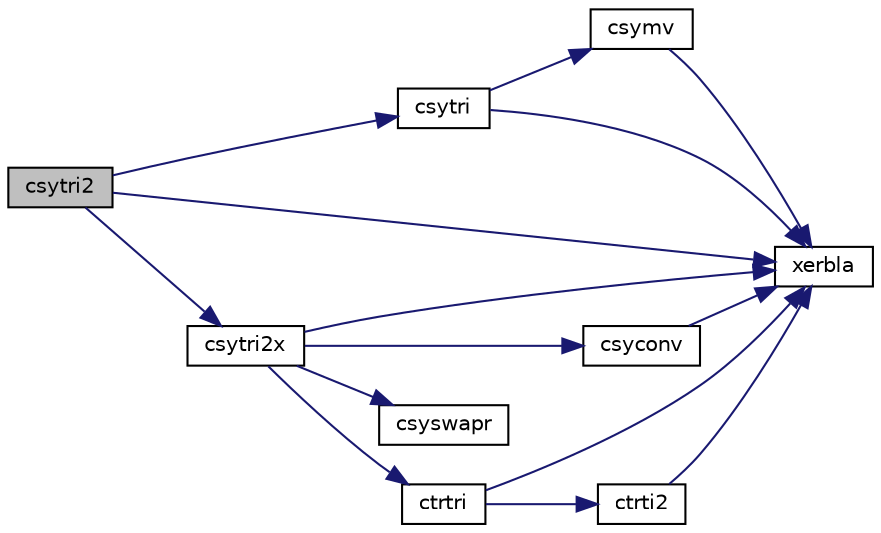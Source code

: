 digraph "csytri2"
{
 // LATEX_PDF_SIZE
  edge [fontname="Helvetica",fontsize="10",labelfontname="Helvetica",labelfontsize="10"];
  node [fontname="Helvetica",fontsize="10",shape=record];
  rankdir="LR";
  Node1 [label="csytri2",height=0.2,width=0.4,color="black", fillcolor="grey75", style="filled", fontcolor="black",tooltip="CSYTRI2"];
  Node1 -> Node2 [color="midnightblue",fontsize="10",style="solid",fontname="Helvetica"];
  Node2 [label="csytri",height=0.2,width=0.4,color="black", fillcolor="white", style="filled",URL="$csytri_8f.html#a7f05f7e397f26b4b909379193f3530ab",tooltip="CSYTRI"];
  Node2 -> Node3 [color="midnightblue",fontsize="10",style="solid",fontname="Helvetica"];
  Node3 [label="csymv",height=0.2,width=0.4,color="black", fillcolor="white", style="filled",URL="$csymv_8f.html#ae013512af4fd2c59629f1708ca4de36a",tooltip="CSYMV computes a matrix-vector product for a complex symmetric matrix."];
  Node3 -> Node4 [color="midnightblue",fontsize="10",style="solid",fontname="Helvetica"];
  Node4 [label="xerbla",height=0.2,width=0.4,color="black", fillcolor="white", style="filled",URL="$xerbla_8f.html#a377ee61015baf8dea7770b3a404b1c07",tooltip="XERBLA"];
  Node2 -> Node4 [color="midnightblue",fontsize="10",style="solid",fontname="Helvetica"];
  Node1 -> Node5 [color="midnightblue",fontsize="10",style="solid",fontname="Helvetica"];
  Node5 [label="csytri2x",height=0.2,width=0.4,color="black", fillcolor="white", style="filled",URL="$csytri2x_8f.html#ad885e99b62087bfc142f1ca6e51f6941",tooltip="CSYTRI2X"];
  Node5 -> Node6 [color="midnightblue",fontsize="10",style="solid",fontname="Helvetica"];
  Node6 [label="csyconv",height=0.2,width=0.4,color="black", fillcolor="white", style="filled",URL="$csyconv_8f.html#a525e6b7b04c6e3d0a86fd22f463f8a61",tooltip="CSYCONV"];
  Node6 -> Node4 [color="midnightblue",fontsize="10",style="solid",fontname="Helvetica"];
  Node5 -> Node7 [color="midnightblue",fontsize="10",style="solid",fontname="Helvetica"];
  Node7 [label="csyswapr",height=0.2,width=0.4,color="black", fillcolor="white", style="filled",URL="$csyswapr_8f.html#a9f9a3d10086d7de0fcb0a4732c2e9b21",tooltip="CSYSWAPR"];
  Node5 -> Node8 [color="midnightblue",fontsize="10",style="solid",fontname="Helvetica"];
  Node8 [label="ctrtri",height=0.2,width=0.4,color="black", fillcolor="white", style="filled",URL="$ctrtri_8f.html#ad08962e5806175e6e372db349a963ecc",tooltip="CTRTRI"];
  Node8 -> Node9 [color="midnightblue",fontsize="10",style="solid",fontname="Helvetica"];
  Node9 [label="ctrti2",height=0.2,width=0.4,color="black", fillcolor="white", style="filled",URL="$ctrti2_8f.html#ae7ae073f804087edaf233005a6553d94",tooltip="CTRTI2 computes the inverse of a triangular matrix (unblocked algorithm)."];
  Node9 -> Node4 [color="midnightblue",fontsize="10",style="solid",fontname="Helvetica"];
  Node8 -> Node4 [color="midnightblue",fontsize="10",style="solid",fontname="Helvetica"];
  Node5 -> Node4 [color="midnightblue",fontsize="10",style="solid",fontname="Helvetica"];
  Node1 -> Node4 [color="midnightblue",fontsize="10",style="solid",fontname="Helvetica"];
}
